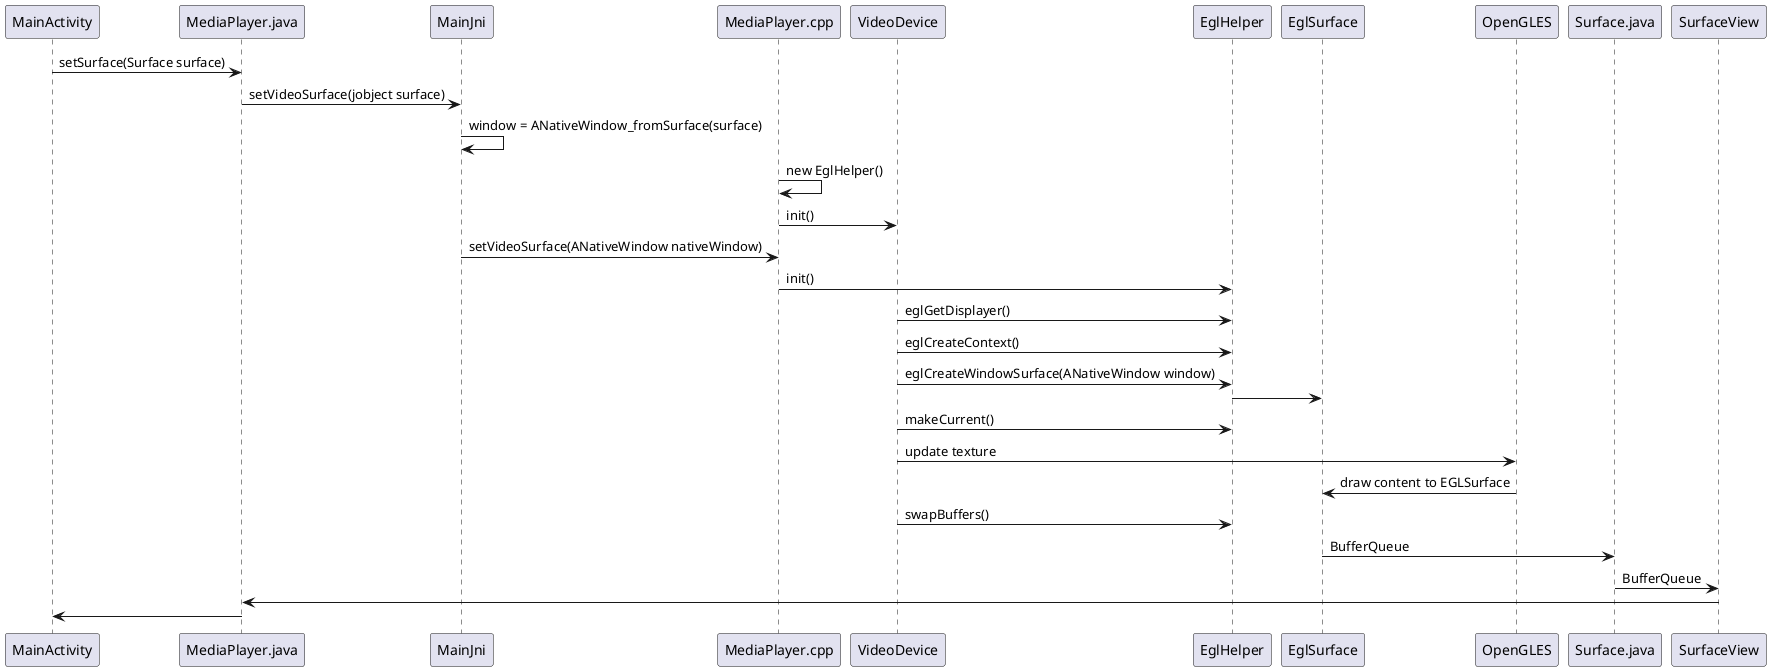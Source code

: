@startuml

note right
    https://source.android.com/devices/graphics
end note

MainActivity -> MediaPlayer.java: setSurface(Surface surface)

MediaPlayer.java -> MainJni: setVideoSurface(jobject surface)

MainJni -> MainJni: window = ANativeWindow_fromSurface(surface)

MediaPlayer.cpp -> MediaPlayer.cpp: new EglHelper()

MediaPlayer.cpp -> VideoDevice: init()

MainJni -> MediaPlayer.cpp : setVideoSurface(ANativeWindow nativeWindow)

MediaPlayer.cpp -> EglHelper:init()

VideoDevice -> EglHelper: eglGetDisplayer()

VideoDevice -> EglHelper: eglCreateContext()

VideoDevice -> EglHelper: eglCreateWindowSurface(ANativeWindow window)

EglHelper -> EglSurface

VideoDevice -> EglHelper: makeCurrent()

VideoDevice -> OpenGLES: update texture

OpenGLES -> EglSurface: draw content to EGLSurface

VideoDevice -> EglHelper: swapBuffers()

EglSurface -> Surface.java : BufferQueue

Surface.java -> SurfaceView : BufferQueue

SurfaceView -> MediaPlayer.java

MediaPlayer.java -> MainActivity

@enduml